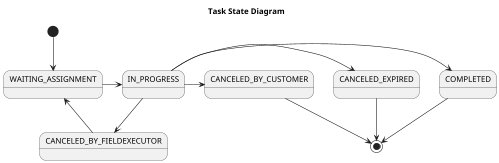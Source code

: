 @startuml
title Task State Diagram

scale 500 width
[*] --> WAITING_ASSIGNMENT
WAITING_ASSIGNMENT -> IN_PROGRESS
IN_PROGRESS -> COMPLETED
IN_PROGRESS -> CANCELED_BY_FIELDEXECUTOR
IN_PROGRESS -> CANCELED_EXPIRED
IN_PROGRESS -> CANCELED_BY_CUSTOMER
COMPLETED --> [*]
CANCELED_EXPIRED --> [*]
CANCELED_BY_CUSTOMER --> [*]
CANCELED_BY_FIELDEXECUTOR --> WAITING_ASSIGNMENT
@enduml